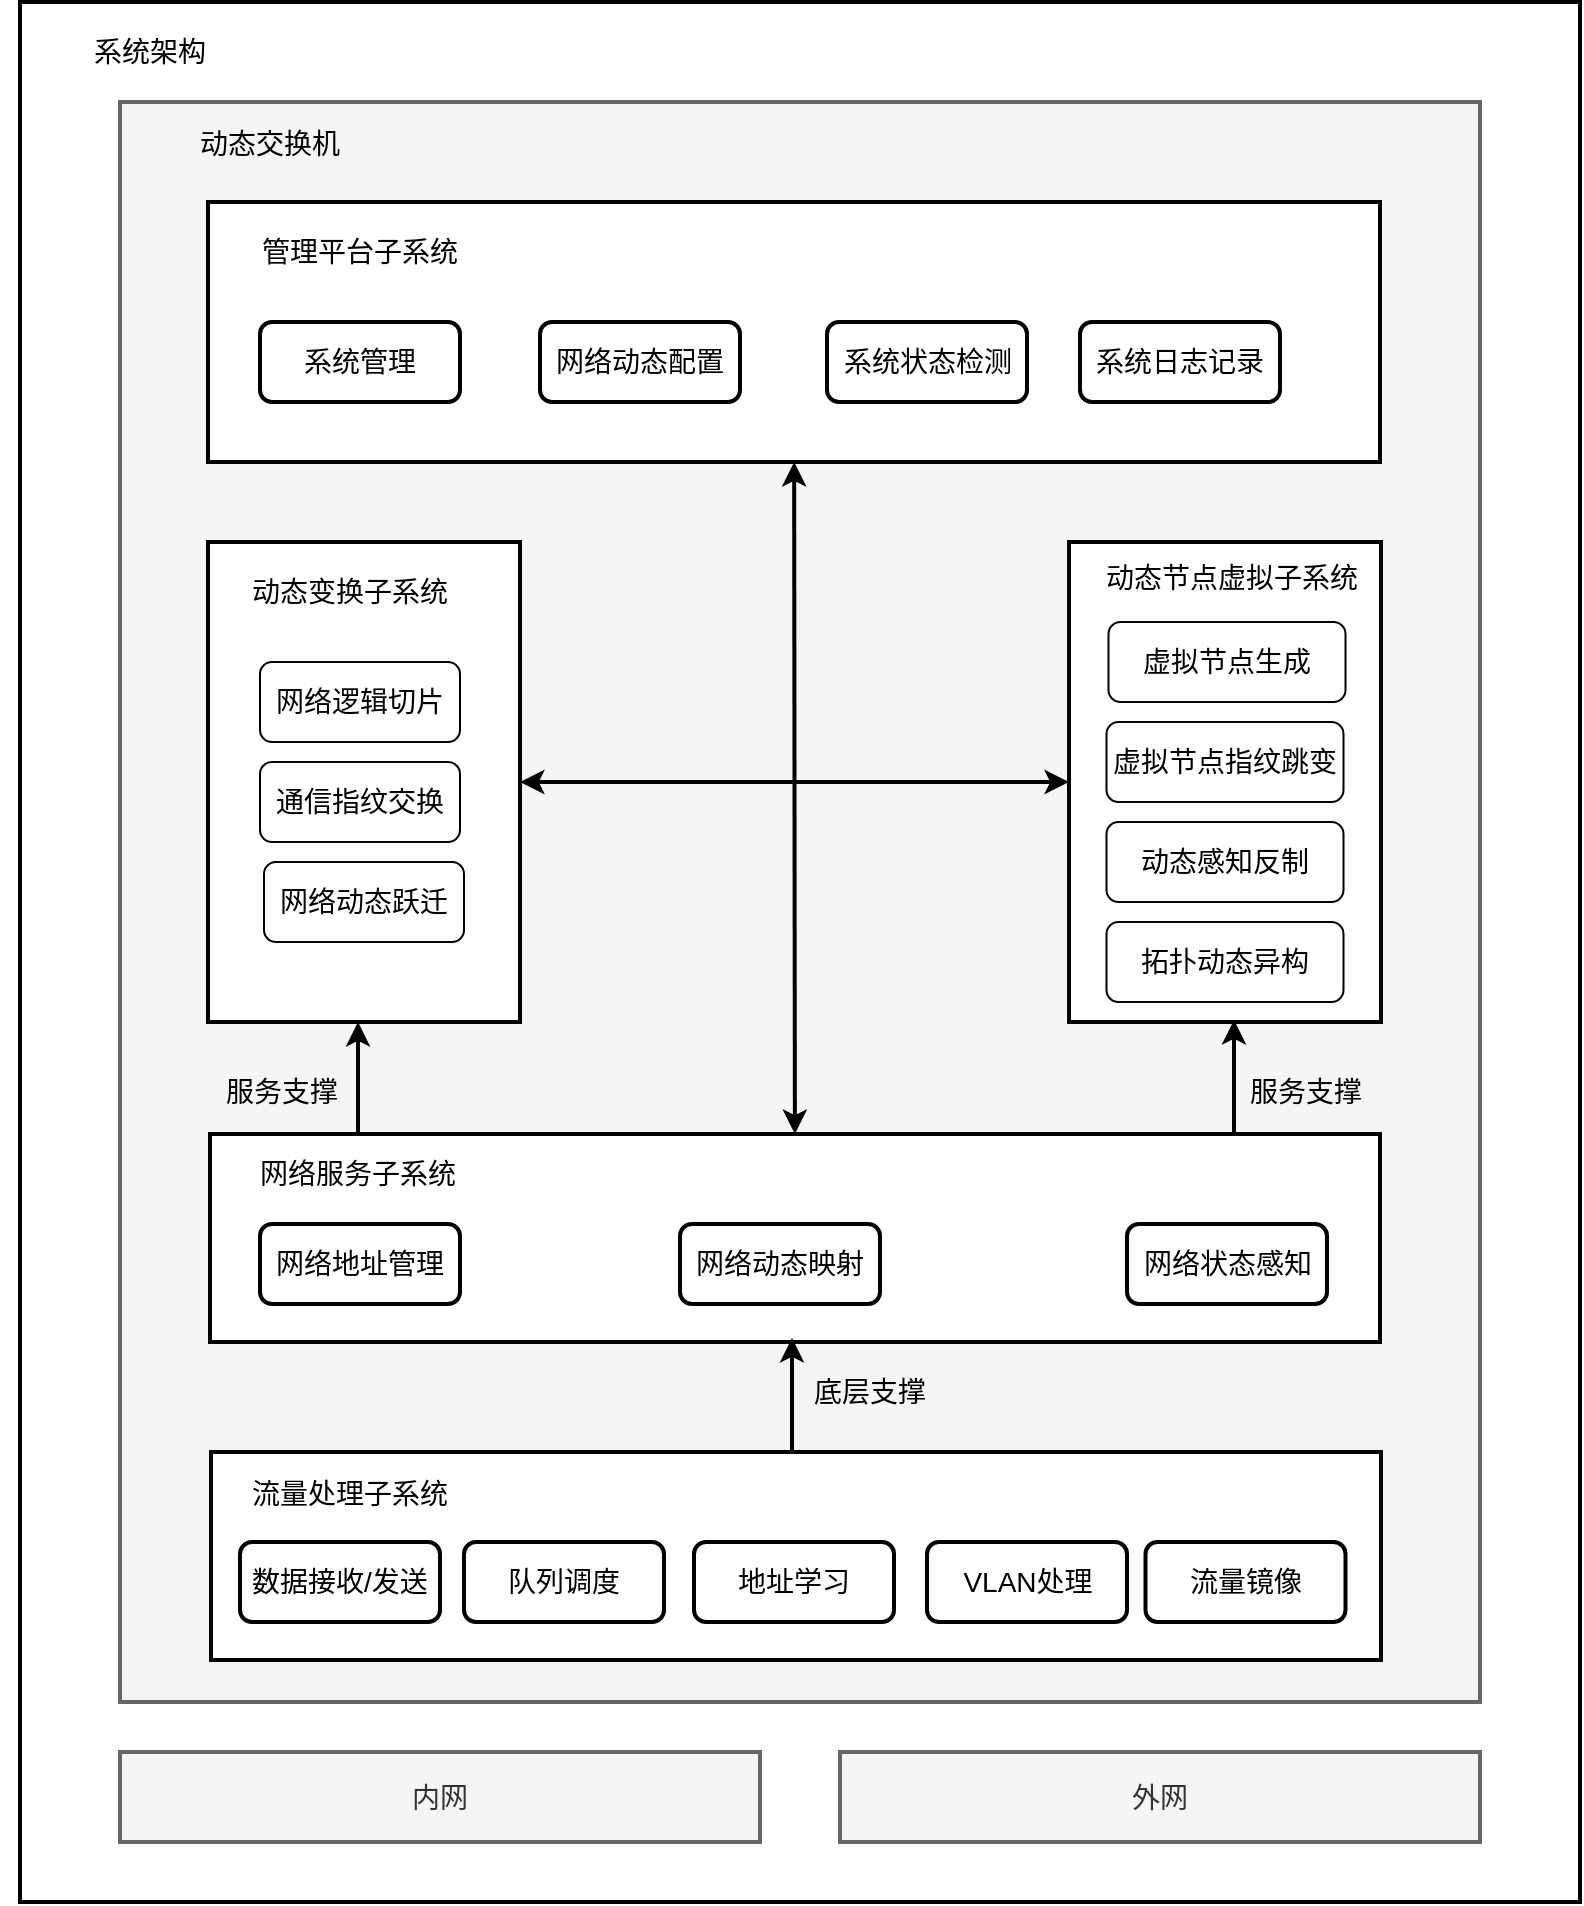 <mxfile version="20.8.23" type="github">
  <diagram name="第 1 页" id="_M8ZL1Ko8VCCouYWpMQy">
    <mxGraphModel dx="2074" dy="2293" grid="1" gridSize="10" guides="1" tooltips="1" connect="1" arrows="1" fold="1" page="1" pageScale="1" pageWidth="827" pageHeight="1169" math="0" shadow="0">
      <root>
        <mxCell id="0" />
        <mxCell id="1" parent="0" />
        <mxCell id="KpultqX5-gvHgMGJJ4TB-1" value="" style="rounded=0;whiteSpace=wrap;html=1;strokeWidth=2;" vertex="1" parent="1">
          <mxGeometry x="10" y="-1150" width="780" height="950" as="geometry" />
        </mxCell>
        <mxCell id="KpultqX5-gvHgMGJJ4TB-55" value="" style="rounded=0;whiteSpace=wrap;html=1;strokeWidth=2;fontSize=12;fillColor=#f5f5f5;fontColor=#333333;strokeColor=#666666;" vertex="1" parent="1">
          <mxGeometry x="60" y="-1100" width="680" height="800" as="geometry" />
        </mxCell>
        <mxCell id="KpultqX5-gvHgMGJJ4TB-9" value="" style="rounded=0;whiteSpace=wrap;html=1;fontSize=12;strokeWidth=2;" vertex="1" parent="1">
          <mxGeometry x="104" y="-1050" width="586" height="130" as="geometry" />
        </mxCell>
        <mxCell id="KpultqX5-gvHgMGJJ4TB-4" value="&lt;font style=&quot;font-size: 14px;&quot;&gt;系统管理&lt;/font&gt;" style="rounded=1;whiteSpace=wrap;html=1;strokeWidth=2;" vertex="1" parent="1">
          <mxGeometry x="130" y="-990" width="100" height="40" as="geometry" />
        </mxCell>
        <mxCell id="KpultqX5-gvHgMGJJ4TB-5" value="&lt;font style=&quot;font-size: 14px;&quot;&gt;网络动态配置&lt;/font&gt;" style="rounded=1;whiteSpace=wrap;html=1;strokeWidth=2;" vertex="1" parent="1">
          <mxGeometry x="270" y="-990" width="100" height="40" as="geometry" />
        </mxCell>
        <mxCell id="KpultqX5-gvHgMGJJ4TB-6" value="&lt;font style=&quot;font-size: 14px;&quot;&gt;系统状态检测&lt;/font&gt;" style="rounded=1;whiteSpace=wrap;html=1;strokeWidth=2;" vertex="1" parent="1">
          <mxGeometry x="413.5" y="-990" width="100" height="40" as="geometry" />
        </mxCell>
        <mxCell id="KpultqX5-gvHgMGJJ4TB-7" value="&lt;font style=&quot;font-size: 14px;&quot;&gt;系统日志记录&lt;/font&gt;" style="rounded=1;whiteSpace=wrap;html=1;strokeWidth=2;" vertex="1" parent="1">
          <mxGeometry x="540" y="-990" width="100" height="40" as="geometry" />
        </mxCell>
        <mxCell id="KpultqX5-gvHgMGJJ4TB-11" value="管理平台子系统" style="text;html=1;strokeColor=none;fillColor=none;align=center;verticalAlign=middle;whiteSpace=wrap;rounded=0;fontSize=14;" vertex="1" parent="1">
          <mxGeometry x="105" y="-1040" width="150" height="30" as="geometry" />
        </mxCell>
        <mxCell id="KpultqX5-gvHgMGJJ4TB-14" value="" style="rounded=0;whiteSpace=wrap;html=1;fontSize=14;strokeWidth=2;" vertex="1" parent="1">
          <mxGeometry x="104" y="-880" width="156" height="240" as="geometry" />
        </mxCell>
        <mxCell id="KpultqX5-gvHgMGJJ4TB-15" value="动态变换子系统" style="text;html=1;strokeColor=none;fillColor=none;align=center;verticalAlign=middle;whiteSpace=wrap;rounded=0;fontSize=14;" vertex="1" parent="1">
          <mxGeometry x="100" y="-870" width="150" height="30" as="geometry" />
        </mxCell>
        <mxCell id="KpultqX5-gvHgMGJJ4TB-16" value="&lt;font style=&quot;font-size: 14px;&quot;&gt;网络逻辑切片&lt;/font&gt;" style="rounded=1;whiteSpace=wrap;html=1;" vertex="1" parent="1">
          <mxGeometry x="130" y="-820" width="100" height="40" as="geometry" />
        </mxCell>
        <mxCell id="KpultqX5-gvHgMGJJ4TB-17" value="&lt;font style=&quot;font-size: 14px;&quot;&gt;通信指纹交换&lt;/font&gt;" style="rounded=1;whiteSpace=wrap;html=1;" vertex="1" parent="1">
          <mxGeometry x="130" y="-770" width="100" height="40" as="geometry" />
        </mxCell>
        <mxCell id="KpultqX5-gvHgMGJJ4TB-18" value="&lt;font style=&quot;font-size: 14px;&quot;&gt;网络动态跃迁&lt;/font&gt;" style="rounded=1;whiteSpace=wrap;html=1;" vertex="1" parent="1">
          <mxGeometry x="132" y="-720" width="100" height="40" as="geometry" />
        </mxCell>
        <mxCell id="KpultqX5-gvHgMGJJ4TB-19" value="" style="rounded=0;whiteSpace=wrap;html=1;fontSize=14;strokeWidth=2;" vertex="1" parent="1">
          <mxGeometry x="534.5" y="-880" width="156" height="240" as="geometry" />
        </mxCell>
        <mxCell id="KpultqX5-gvHgMGJJ4TB-20" value="&lt;font style=&quot;font-size: 14px;&quot;&gt;拓扑动态异构&lt;/font&gt;" style="rounded=1;whiteSpace=wrap;html=1;" vertex="1" parent="1">
          <mxGeometry x="553.25" y="-690" width="118.5" height="40" as="geometry" />
        </mxCell>
        <mxCell id="KpultqX5-gvHgMGJJ4TB-21" value="&lt;font style=&quot;font-size: 14px;&quot;&gt;动态感知反制&lt;/font&gt;" style="rounded=1;whiteSpace=wrap;html=1;" vertex="1" parent="1">
          <mxGeometry x="553.25" y="-740" width="118.5" height="40" as="geometry" />
        </mxCell>
        <mxCell id="KpultqX5-gvHgMGJJ4TB-22" value="&lt;font style=&quot;font-size: 14px;&quot;&gt;虚拟节点指纹跳变&lt;/font&gt;" style="rounded=1;whiteSpace=wrap;html=1;" vertex="1" parent="1">
          <mxGeometry x="553.25" y="-790" width="118.5" height="40" as="geometry" />
        </mxCell>
        <mxCell id="KpultqX5-gvHgMGJJ4TB-24" value="动态节点虚拟子系统" style="text;html=1;strokeColor=none;fillColor=none;align=center;verticalAlign=middle;whiteSpace=wrap;rounded=0;fontSize=14;" vertex="1" parent="1">
          <mxGeometry x="540.5" y="-877" width="150" height="30" as="geometry" />
        </mxCell>
        <mxCell id="KpultqX5-gvHgMGJJ4TB-28" value="&lt;font style=&quot;font-size: 14px;&quot;&gt;虚拟节点生成&lt;/font&gt;" style="rounded=1;whiteSpace=wrap;html=1;" vertex="1" parent="1">
          <mxGeometry x="554.25" y="-840" width="118.5" height="40" as="geometry" />
        </mxCell>
        <mxCell id="KpultqX5-gvHgMGJJ4TB-29" value="" style="endArrow=classic;startArrow=classic;html=1;rounded=0;fontSize=14;strokeWidth=2;" edge="1" parent="1" source="KpultqX5-gvHgMGJJ4TB-30" target="KpultqX5-gvHgMGJJ4TB-9">
          <mxGeometry width="50" height="50" relative="1" as="geometry">
            <mxPoint x="397" y="-730" as="sourcePoint" />
            <mxPoint x="439" y="-785" as="targetPoint" />
          </mxGeometry>
        </mxCell>
        <mxCell id="KpultqX5-gvHgMGJJ4TB-30" value="" style="rounded=0;whiteSpace=wrap;html=1;fontSize=12;strokeWidth=2;" vertex="1" parent="1">
          <mxGeometry x="105" y="-584" width="585" height="104" as="geometry" />
        </mxCell>
        <mxCell id="KpultqX5-gvHgMGJJ4TB-31" value="&lt;font style=&quot;font-size: 14px;&quot;&gt;网络地址管理&lt;/font&gt;" style="rounded=1;whiteSpace=wrap;html=1;strokeWidth=2;" vertex="1" parent="1">
          <mxGeometry x="130" y="-539" width="100" height="40" as="geometry" />
        </mxCell>
        <mxCell id="KpultqX5-gvHgMGJJ4TB-32" value="&lt;font style=&quot;font-size: 14px;&quot;&gt;网络动态映射&lt;/font&gt;" style="rounded=1;whiteSpace=wrap;html=1;strokeWidth=2;" vertex="1" parent="1">
          <mxGeometry x="340" y="-539" width="100" height="40" as="geometry" />
        </mxCell>
        <mxCell id="KpultqX5-gvHgMGJJ4TB-33" value="&lt;span style=&quot;font-size: 14px;&quot;&gt;网络状态感知&lt;/span&gt;" style="rounded=1;whiteSpace=wrap;html=1;strokeWidth=2;" vertex="1" parent="1">
          <mxGeometry x="563.5" y="-539" width="100" height="40" as="geometry" />
        </mxCell>
        <mxCell id="KpultqX5-gvHgMGJJ4TB-40" value="" style="edgeStyle=orthogonalEdgeStyle;rounded=0;orthogonalLoop=1;jettySize=auto;html=1;fontSize=12;strokeWidth=2;" edge="1" parent="1" source="KpultqX5-gvHgMGJJ4TB-34">
          <mxGeometry relative="1" as="geometry">
            <mxPoint x="179" y="-640" as="targetPoint" />
          </mxGeometry>
        </mxCell>
        <mxCell id="KpultqX5-gvHgMGJJ4TB-34" value="网络服务子系统" style="text;html=1;strokeColor=none;fillColor=none;align=center;verticalAlign=middle;whiteSpace=wrap;rounded=0;fontSize=14;" vertex="1" parent="1">
          <mxGeometry x="104" y="-583" width="150" height="38" as="geometry" />
        </mxCell>
        <mxCell id="KpultqX5-gvHgMGJJ4TB-41" value="" style="edgeStyle=orthogonalEdgeStyle;rounded=0;orthogonalLoop=1;jettySize=auto;html=1;fontSize=12;strokeWidth=2;" edge="1" parent="1">
          <mxGeometry relative="1" as="geometry">
            <mxPoint x="617" y="-585" as="sourcePoint" />
            <mxPoint x="617" y="-641" as="targetPoint" />
            <Array as="points">
              <mxPoint x="617" y="-611" />
              <mxPoint x="617" y="-611" />
            </Array>
          </mxGeometry>
        </mxCell>
        <mxCell id="KpultqX5-gvHgMGJJ4TB-42" value="服务支撑" style="text;html=1;strokeColor=none;fillColor=none;align=center;verticalAlign=middle;whiteSpace=wrap;rounded=0;fontSize=14;" vertex="1" parent="1">
          <mxGeometry x="96" y="-620" width="90" height="30" as="geometry" />
        </mxCell>
        <mxCell id="KpultqX5-gvHgMGJJ4TB-45" value="服务支撑" style="text;html=1;strokeColor=none;fillColor=none;align=center;verticalAlign=middle;whiteSpace=wrap;rounded=0;fontSize=14;" vertex="1" parent="1">
          <mxGeometry x="608" y="-620" width="90" height="30" as="geometry" />
        </mxCell>
        <mxCell id="KpultqX5-gvHgMGJJ4TB-46" value="" style="rounded=0;whiteSpace=wrap;html=1;fontSize=12;strokeWidth=2;" vertex="1" parent="1">
          <mxGeometry x="105.5" y="-425" width="585" height="104" as="geometry" />
        </mxCell>
        <mxCell id="KpultqX5-gvHgMGJJ4TB-47" value="" style="edgeStyle=orthogonalEdgeStyle;rounded=0;orthogonalLoop=1;jettySize=auto;html=1;fontSize=12;strokeWidth=2;" edge="1" parent="1">
          <mxGeometry relative="1" as="geometry">
            <mxPoint x="396" y="-426" as="sourcePoint" />
            <mxPoint x="396" y="-482" as="targetPoint" />
            <Array as="points">
              <mxPoint x="396" y="-452" />
              <mxPoint x="396" y="-452" />
            </Array>
          </mxGeometry>
        </mxCell>
        <mxCell id="KpultqX5-gvHgMGJJ4TB-48" value="底层支撑" style="text;html=1;strokeColor=none;fillColor=none;align=center;verticalAlign=middle;whiteSpace=wrap;rounded=0;fontSize=14;" vertex="1" parent="1">
          <mxGeometry x="390" y="-470" width="90" height="30" as="geometry" />
        </mxCell>
        <mxCell id="KpultqX5-gvHgMGJJ4TB-49" value="流量处理子系统" style="text;html=1;strokeColor=none;fillColor=none;align=center;verticalAlign=middle;whiteSpace=wrap;rounded=0;fontSize=14;" vertex="1" parent="1">
          <mxGeometry x="100" y="-423" width="150" height="38" as="geometry" />
        </mxCell>
        <mxCell id="KpultqX5-gvHgMGJJ4TB-50" value="&lt;font style=&quot;font-size: 14px;&quot;&gt;数据接收/发送&lt;/font&gt;" style="rounded=1;whiteSpace=wrap;html=1;strokeWidth=2;" vertex="1" parent="1">
          <mxGeometry x="120" y="-380" width="100" height="40" as="geometry" />
        </mxCell>
        <mxCell id="KpultqX5-gvHgMGJJ4TB-51" value="&lt;font style=&quot;font-size: 14px;&quot;&gt;队列调度&lt;/font&gt;" style="rounded=1;whiteSpace=wrap;html=1;strokeWidth=2;" vertex="1" parent="1">
          <mxGeometry x="232" y="-380" width="100" height="40" as="geometry" />
        </mxCell>
        <mxCell id="KpultqX5-gvHgMGJJ4TB-52" value="&lt;font style=&quot;font-size: 14px;&quot;&gt;地址学习&lt;/font&gt;" style="rounded=1;whiteSpace=wrap;html=1;strokeWidth=2;" vertex="1" parent="1">
          <mxGeometry x="347" y="-380" width="100" height="40" as="geometry" />
        </mxCell>
        <mxCell id="KpultqX5-gvHgMGJJ4TB-53" value="&lt;font style=&quot;font-size: 14px;&quot;&gt;VLAN处理&lt;/font&gt;" style="rounded=1;whiteSpace=wrap;html=1;strokeWidth=2;" vertex="1" parent="1">
          <mxGeometry x="463.5" y="-380" width="100" height="40" as="geometry" />
        </mxCell>
        <mxCell id="KpultqX5-gvHgMGJJ4TB-54" value="&lt;font style=&quot;font-size: 14px;&quot;&gt;流量镜像&lt;/font&gt;" style="rounded=1;whiteSpace=wrap;html=1;strokeWidth=2;" vertex="1" parent="1">
          <mxGeometry x="572.75" y="-380" width="100" height="40" as="geometry" />
        </mxCell>
        <mxCell id="KpultqX5-gvHgMGJJ4TB-56" value="动态交换机" style="text;html=1;strokeColor=none;fillColor=none;align=center;verticalAlign=middle;whiteSpace=wrap;rounded=0;fontSize=14;" vertex="1" parent="1">
          <mxGeometry x="60" y="-1094" width="150" height="30" as="geometry" />
        </mxCell>
        <mxCell id="KpultqX5-gvHgMGJJ4TB-57" value="" style="endArrow=classic;startArrow=classic;html=1;rounded=0;strokeWidth=2;fontSize=12;entryX=1;entryY=0.5;entryDx=0;entryDy=0;exitX=0;exitY=0.5;exitDx=0;exitDy=0;" edge="1" parent="1" source="KpultqX5-gvHgMGJJ4TB-19" target="KpultqX5-gvHgMGJJ4TB-14">
          <mxGeometry width="50" height="50" relative="1" as="geometry">
            <mxPoint x="310" y="-760" as="sourcePoint" />
            <mxPoint x="360" y="-810" as="targetPoint" />
          </mxGeometry>
        </mxCell>
        <mxCell id="KpultqX5-gvHgMGJJ4TB-58" value="&lt;font style=&quot;font-size: 14px;&quot;&gt;内网&lt;/font&gt;" style="rounded=0;whiteSpace=wrap;html=1;strokeWidth=2;fontSize=12;fillColor=#f5f5f5;fontColor=#333333;strokeColor=#666666;" vertex="1" parent="1">
          <mxGeometry x="60" y="-275" width="320" height="45" as="geometry" />
        </mxCell>
        <mxCell id="KpultqX5-gvHgMGJJ4TB-59" value="&lt;font style=&quot;font-size: 14px;&quot;&gt;外网&lt;/font&gt;" style="rounded=0;whiteSpace=wrap;html=1;strokeWidth=2;fontSize=12;fillColor=#f5f5f5;fontColor=#333333;strokeColor=#666666;" vertex="1" parent="1">
          <mxGeometry x="420" y="-275" width="320" height="45" as="geometry" />
        </mxCell>
        <mxCell id="KpultqX5-gvHgMGJJ4TB-61" value="系统架构" style="text;html=1;strokeColor=none;fillColor=none;align=center;verticalAlign=middle;whiteSpace=wrap;rounded=0;fontSize=14;" vertex="1" parent="1">
          <mxGeometry y="-1140" width="150" height="30" as="geometry" />
        </mxCell>
      </root>
    </mxGraphModel>
  </diagram>
</mxfile>
